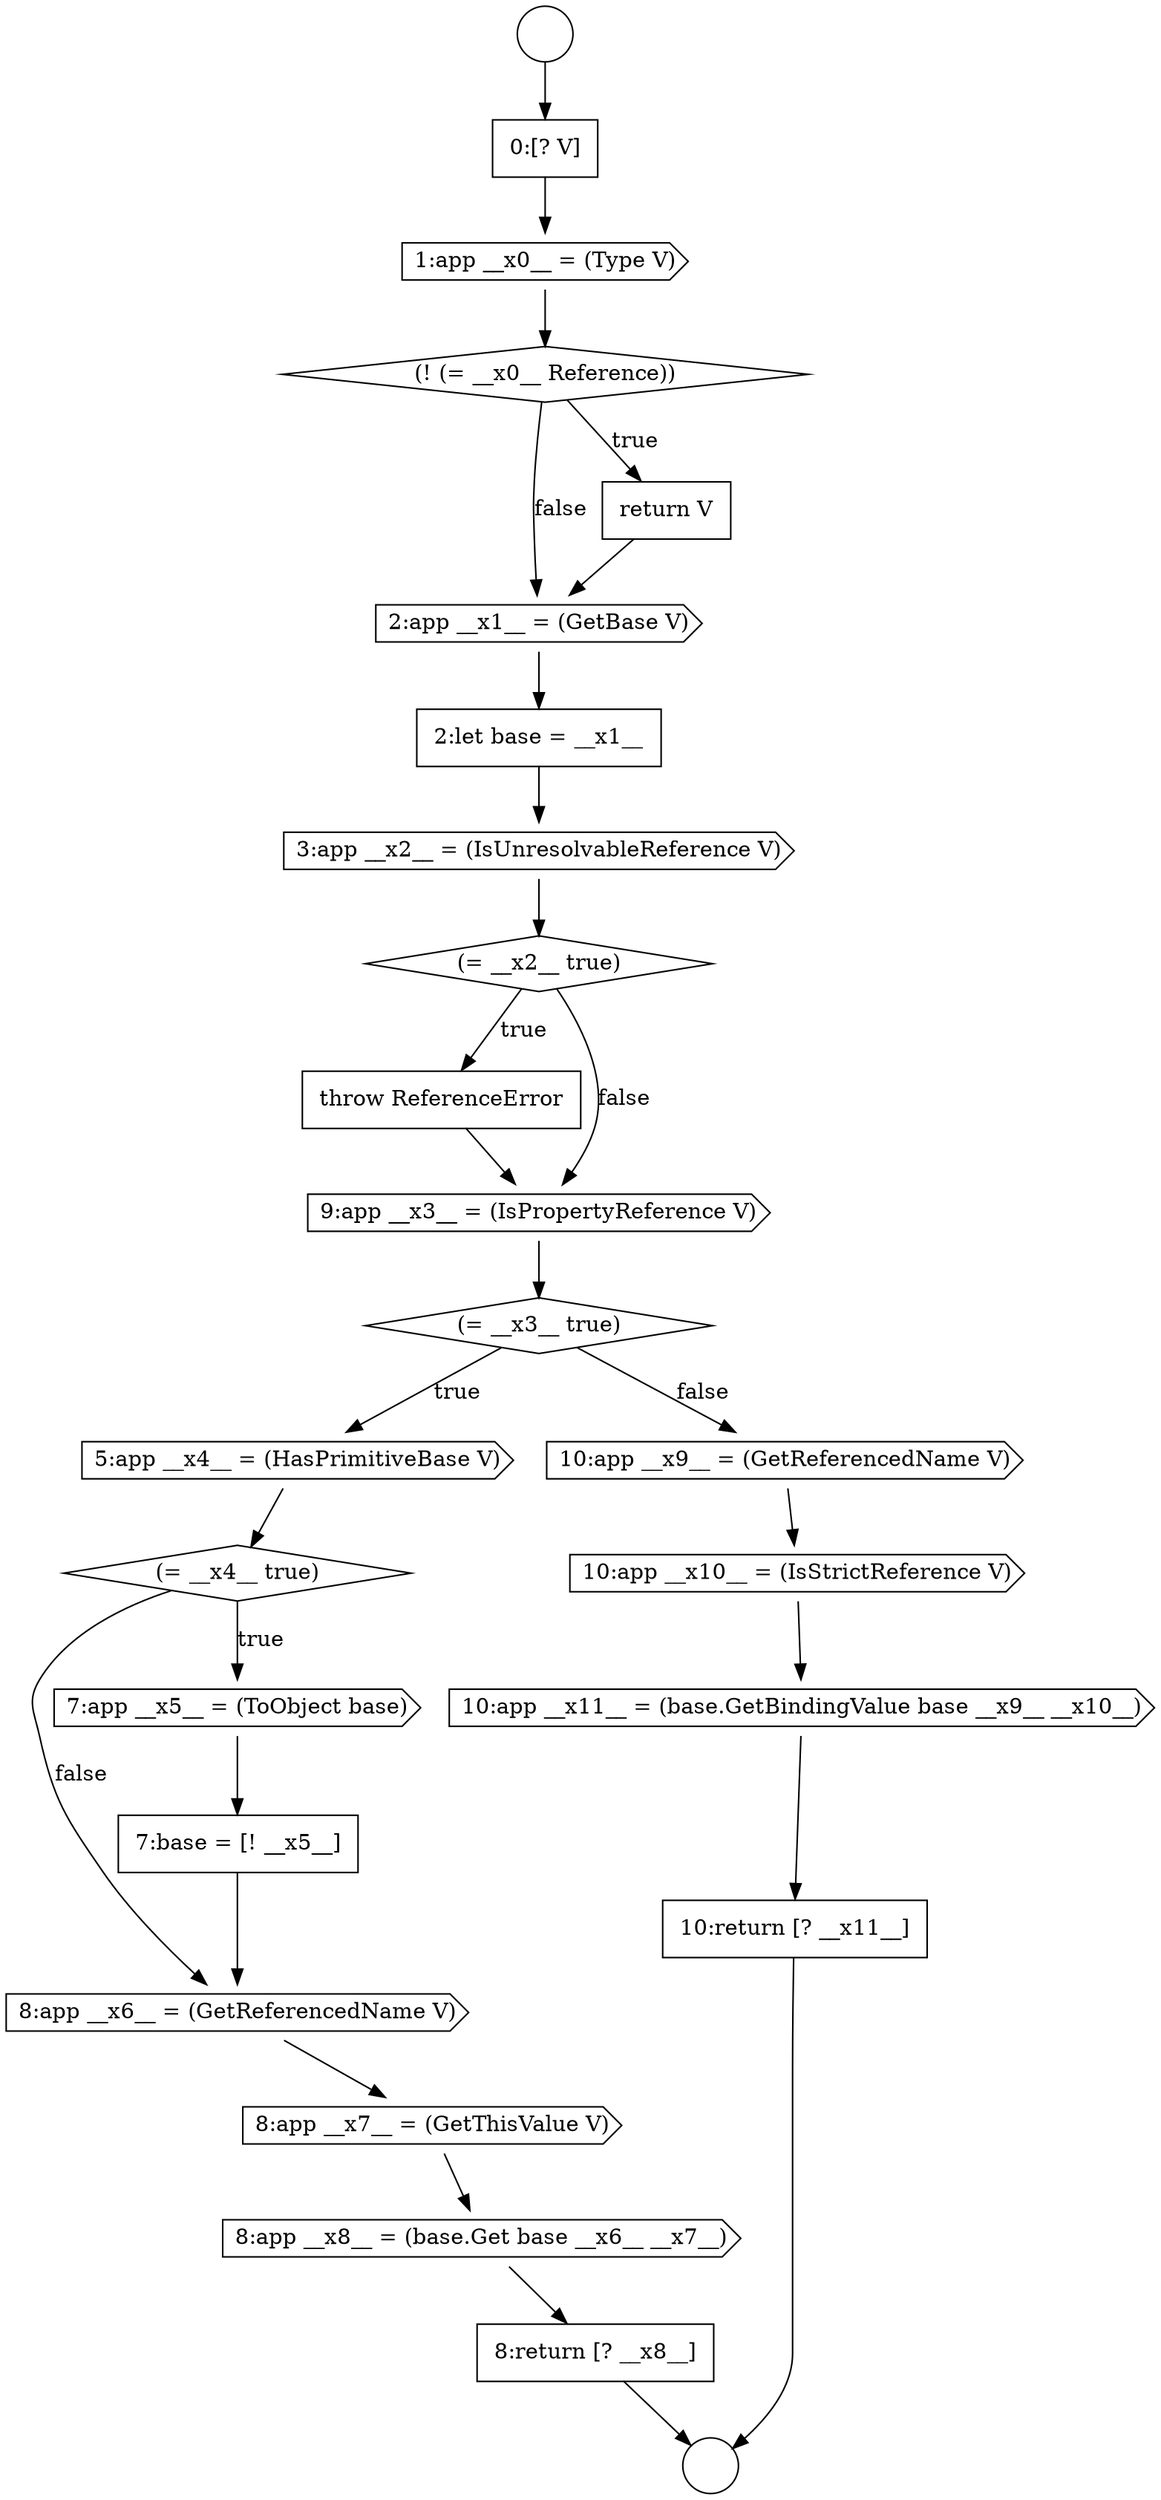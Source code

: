 digraph {
  node88 [shape=cds, label=<<font color="black">8:app __x6__ = (GetReferencedName V)</font>> color="black" fillcolor="white" style=filled]
  node84 [shape=cds, label=<<font color="black">5:app __x4__ = (HasPrimitiveBase V)</font>> color="black" fillcolor="white" style=filled]
  node85 [shape=diamond, label=<<font color="black">(= __x4__ true)</font>> color="black" fillcolor="white" style=filled]
  node92 [shape=cds, label=<<font color="black">10:app __x9__ = (GetReferencedName V)</font>> color="black" fillcolor="white" style=filled]
  node77 [shape=cds, label=<<font color="black">2:app __x1__ = (GetBase V)</font>> color="black" fillcolor="white" style=filled]
  node73 [shape=none, margin=0, label=<<font color="black">
    <table border="0" cellborder="1" cellspacing="0" cellpadding="10">
      <tr><td align="left">0:[? V]</td></tr>
    </table>
  </font>> color="black" fillcolor="white" style=filled]
  node91 [shape=none, margin=0, label=<<font color="black">
    <table border="0" cellborder="1" cellspacing="0" cellpadding="10">
      <tr><td align="left">8:return [? __x8__]</td></tr>
    </table>
  </font>> color="black" fillcolor="white" style=filled]
  node80 [shape=diamond, label=<<font color="black">(= __x2__ true)</font>> color="black" fillcolor="white" style=filled]
  node95 [shape=none, margin=0, label=<<font color="black">
    <table border="0" cellborder="1" cellspacing="0" cellpadding="10">
      <tr><td align="left">10:return [? __x11__]</td></tr>
    </table>
  </font>> color="black" fillcolor="white" style=filled]
  node72 [shape=circle label=" " color="black" fillcolor="white" style=filled]
  node87 [shape=none, margin=0, label=<<font color="black">
    <table border="0" cellborder="1" cellspacing="0" cellpadding="10">
      <tr><td align="left">7:base = [! __x5__]</td></tr>
    </table>
  </font>> color="black" fillcolor="white" style=filled]
  node93 [shape=cds, label=<<font color="black">10:app __x10__ = (IsStrictReference V)</font>> color="black" fillcolor="white" style=filled]
  node78 [shape=none, margin=0, label=<<font color="black">
    <table border="0" cellborder="1" cellspacing="0" cellpadding="10">
      <tr><td align="left">2:let base = __x1__</td></tr>
    </table>
  </font>> color="black" fillcolor="white" style=filled]
  node89 [shape=cds, label=<<font color="black">8:app __x7__ = (GetThisValue V)</font>> color="black" fillcolor="white" style=filled]
  node74 [shape=cds, label=<<font color="black">1:app __x0__ = (Type V)</font>> color="black" fillcolor="white" style=filled]
  node71 [shape=circle label=" " color="black" fillcolor="white" style=filled]
  node86 [shape=cds, label=<<font color="black">7:app __x5__ = (ToObject base)</font>> color="black" fillcolor="white" style=filled]
  node81 [shape=none, margin=0, label=<<font color="black">
    <table border="0" cellborder="1" cellspacing="0" cellpadding="10">
      <tr><td align="left">throw ReferenceError</td></tr>
    </table>
  </font>> color="black" fillcolor="white" style=filled]
  node76 [shape=none, margin=0, label=<<font color="black">
    <table border="0" cellborder="1" cellspacing="0" cellpadding="10">
      <tr><td align="left">return V</td></tr>
    </table>
  </font>> color="black" fillcolor="white" style=filled]
  node75 [shape=diamond, label=<<font color="black">(! (= __x0__ Reference))</font>> color="black" fillcolor="white" style=filled]
  node82 [shape=cds, label=<<font color="black">9:app __x3__ = (IsPropertyReference V)</font>> color="black" fillcolor="white" style=filled]
  node79 [shape=cds, label=<<font color="black">3:app __x2__ = (IsUnresolvableReference V)</font>> color="black" fillcolor="white" style=filled]
  node94 [shape=cds, label=<<font color="black">10:app __x11__ = (base.GetBindingValue base __x9__ __x10__)</font>> color="black" fillcolor="white" style=filled]
  node90 [shape=cds, label=<<font color="black">8:app __x8__ = (base.Get base __x6__ __x7__)</font>> color="black" fillcolor="white" style=filled]
  node83 [shape=diamond, label=<<font color="black">(= __x3__ true)</font>> color="black" fillcolor="white" style=filled]
  node75 -> node76 [label=<<font color="black">true</font>> color="black"]
  node75 -> node77 [label=<<font color="black">false</font>> color="black"]
  node85 -> node86 [label=<<font color="black">true</font>> color="black"]
  node85 -> node88 [label=<<font color="black">false</font>> color="black"]
  node87 -> node88 [ color="black"]
  node71 -> node73 [ color="black"]
  node86 -> node87 [ color="black"]
  node88 -> node89 [ color="black"]
  node73 -> node74 [ color="black"]
  node83 -> node84 [label=<<font color="black">true</font>> color="black"]
  node83 -> node92 [label=<<font color="black">false</font>> color="black"]
  node89 -> node90 [ color="black"]
  node90 -> node91 [ color="black"]
  node93 -> node94 [ color="black"]
  node79 -> node80 [ color="black"]
  node84 -> node85 [ color="black"]
  node76 -> node77 [ color="black"]
  node91 -> node72 [ color="black"]
  node77 -> node78 [ color="black"]
  node94 -> node95 [ color="black"]
  node78 -> node79 [ color="black"]
  node92 -> node93 [ color="black"]
  node82 -> node83 [ color="black"]
  node95 -> node72 [ color="black"]
  node81 -> node82 [ color="black"]
  node74 -> node75 [ color="black"]
  node80 -> node81 [label=<<font color="black">true</font>> color="black"]
  node80 -> node82 [label=<<font color="black">false</font>> color="black"]
}
